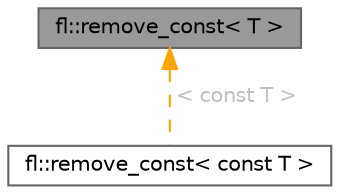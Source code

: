 digraph "fl::remove_const&lt; T &gt;"
{
 // INTERACTIVE_SVG=YES
 // LATEX_PDF_SIZE
  bgcolor="transparent";
  edge [fontname=Helvetica,fontsize=10,labelfontname=Helvetica,labelfontsize=10];
  node [fontname=Helvetica,fontsize=10,shape=box,height=0.2,width=0.4];
  Node1 [id="Node000001",label="fl::remove_const\< T \>",height=0.2,width=0.4,color="gray40", fillcolor="grey60", style="filled", fontcolor="black",tooltip=" "];
  Node1 -> Node2 [id="edge1_Node000001_Node000002",dir="back",color="orange",style="dashed",tooltip=" ",label=" \< const T \>",fontcolor="grey" ];
  Node2 [id="Node000002",label="fl::remove_const\< const T \>",height=0.2,width=0.4,color="gray40", fillcolor="white", style="filled",URL="$d4/d36/namespacefl.html#da/d47/structfl_1_1remove__const_3_01const_01_t_01_4",tooltip=" "];
}
